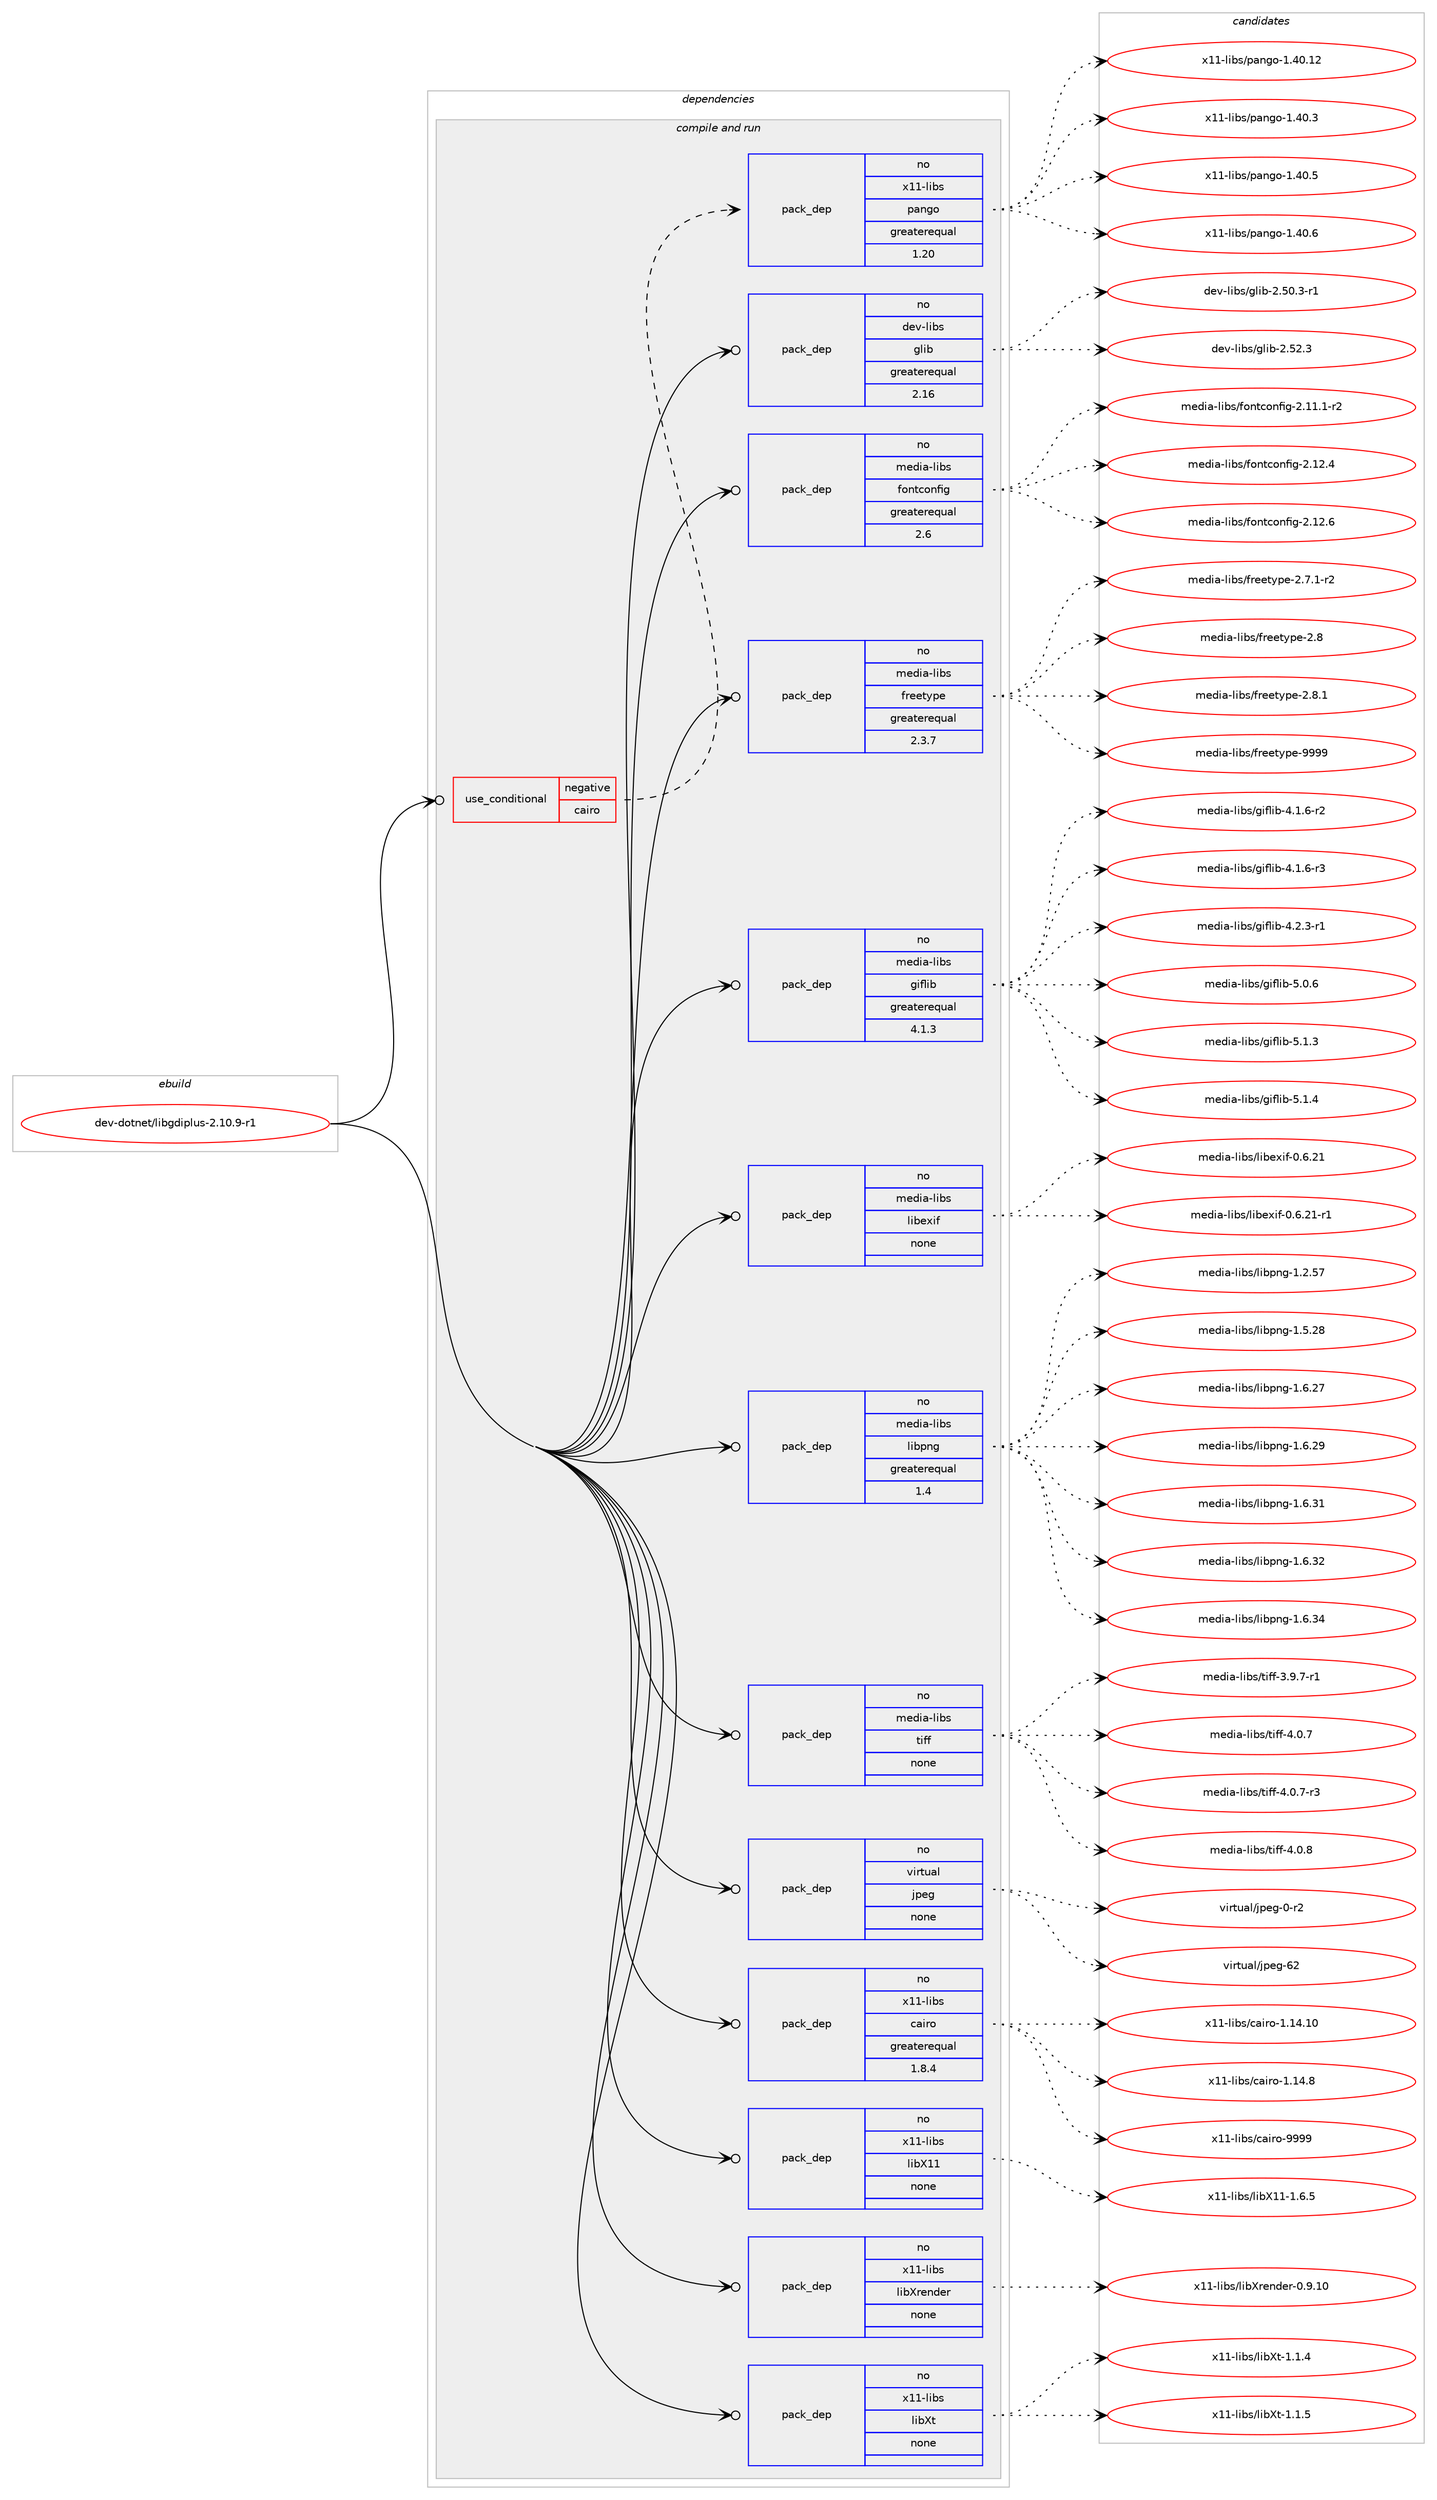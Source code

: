 digraph prolog {

# *************
# Graph options
# *************

newrank=true;
concentrate=true;
compound=true;
graph [rankdir=LR,fontname=Helvetica,fontsize=10,ranksep=1.5];#, ranksep=2.5, nodesep=0.2];
edge  [arrowhead=vee];
node  [fontname=Helvetica,fontsize=10];

# **********
# The ebuild
# **********

subgraph cluster_leftcol {
color=gray;
rank=same;
label=<<i>ebuild</i>>;
id [label="dev-dotnet/libgdiplus-2.10.9-r1", color=red, width=4, href="../dev-dotnet/libgdiplus-2.10.9-r1.svg"];
}

# ****************
# The dependencies
# ****************

subgraph cluster_midcol {
color=gray;
label=<<i>dependencies</i>>;
subgraph cluster_compile {
fillcolor="#eeeeee";
style=filled;
label=<<i>compile</i>>;
}
subgraph cluster_compileandrun {
fillcolor="#eeeeee";
style=filled;
label=<<i>compile and run</i>>;
subgraph cond17468 {
dependency71505 [label=<<TABLE BORDER="0" CELLBORDER="1" CELLSPACING="0" CELLPADDING="4"><TR><TD ROWSPAN="3" CELLPADDING="10">use_conditional</TD></TR><TR><TD>negative</TD></TR><TR><TD>cairo</TD></TR></TABLE>>, shape=none, color=red];
subgraph pack52446 {
dependency71506 [label=<<TABLE BORDER="0" CELLBORDER="1" CELLSPACING="0" CELLPADDING="4" WIDTH="220"><TR><TD ROWSPAN="6" CELLPADDING="30">pack_dep</TD></TR><TR><TD WIDTH="110">no</TD></TR><TR><TD>x11-libs</TD></TR><TR><TD>pango</TD></TR><TR><TD>greaterequal</TD></TR><TR><TD>1.20</TD></TR></TABLE>>, shape=none, color=blue];
}
dependency71505:e -> dependency71506:w [weight=20,style="dashed",arrowhead="vee"];
}
id:e -> dependency71505:w [weight=20,style="solid",arrowhead="odotvee"];
subgraph pack52447 {
dependency71507 [label=<<TABLE BORDER="0" CELLBORDER="1" CELLSPACING="0" CELLPADDING="4" WIDTH="220"><TR><TD ROWSPAN="6" CELLPADDING="30">pack_dep</TD></TR><TR><TD WIDTH="110">no</TD></TR><TR><TD>dev-libs</TD></TR><TR><TD>glib</TD></TR><TR><TD>greaterequal</TD></TR><TR><TD>2.16</TD></TR></TABLE>>, shape=none, color=blue];
}
id:e -> dependency71507:w [weight=20,style="solid",arrowhead="odotvee"];
subgraph pack52448 {
dependency71508 [label=<<TABLE BORDER="0" CELLBORDER="1" CELLSPACING="0" CELLPADDING="4" WIDTH="220"><TR><TD ROWSPAN="6" CELLPADDING="30">pack_dep</TD></TR><TR><TD WIDTH="110">no</TD></TR><TR><TD>media-libs</TD></TR><TR><TD>fontconfig</TD></TR><TR><TD>greaterequal</TD></TR><TR><TD>2.6</TD></TR></TABLE>>, shape=none, color=blue];
}
id:e -> dependency71508:w [weight=20,style="solid",arrowhead="odotvee"];
subgraph pack52449 {
dependency71509 [label=<<TABLE BORDER="0" CELLBORDER="1" CELLSPACING="0" CELLPADDING="4" WIDTH="220"><TR><TD ROWSPAN="6" CELLPADDING="30">pack_dep</TD></TR><TR><TD WIDTH="110">no</TD></TR><TR><TD>media-libs</TD></TR><TR><TD>freetype</TD></TR><TR><TD>greaterequal</TD></TR><TR><TD>2.3.7</TD></TR></TABLE>>, shape=none, color=blue];
}
id:e -> dependency71509:w [weight=20,style="solid",arrowhead="odotvee"];
subgraph pack52450 {
dependency71510 [label=<<TABLE BORDER="0" CELLBORDER="1" CELLSPACING="0" CELLPADDING="4" WIDTH="220"><TR><TD ROWSPAN="6" CELLPADDING="30">pack_dep</TD></TR><TR><TD WIDTH="110">no</TD></TR><TR><TD>media-libs</TD></TR><TR><TD>giflib</TD></TR><TR><TD>greaterequal</TD></TR><TR><TD>4.1.3</TD></TR></TABLE>>, shape=none, color=blue];
}
id:e -> dependency71510:w [weight=20,style="solid",arrowhead="odotvee"];
subgraph pack52451 {
dependency71511 [label=<<TABLE BORDER="0" CELLBORDER="1" CELLSPACING="0" CELLPADDING="4" WIDTH="220"><TR><TD ROWSPAN="6" CELLPADDING="30">pack_dep</TD></TR><TR><TD WIDTH="110">no</TD></TR><TR><TD>media-libs</TD></TR><TR><TD>libexif</TD></TR><TR><TD>none</TD></TR><TR><TD></TD></TR></TABLE>>, shape=none, color=blue];
}
id:e -> dependency71511:w [weight=20,style="solid",arrowhead="odotvee"];
subgraph pack52452 {
dependency71512 [label=<<TABLE BORDER="0" CELLBORDER="1" CELLSPACING="0" CELLPADDING="4" WIDTH="220"><TR><TD ROWSPAN="6" CELLPADDING="30">pack_dep</TD></TR><TR><TD WIDTH="110">no</TD></TR><TR><TD>media-libs</TD></TR><TR><TD>libpng</TD></TR><TR><TD>greaterequal</TD></TR><TR><TD>1.4</TD></TR></TABLE>>, shape=none, color=blue];
}
id:e -> dependency71512:w [weight=20,style="solid",arrowhead="odotvee"];
subgraph pack52453 {
dependency71513 [label=<<TABLE BORDER="0" CELLBORDER="1" CELLSPACING="0" CELLPADDING="4" WIDTH="220"><TR><TD ROWSPAN="6" CELLPADDING="30">pack_dep</TD></TR><TR><TD WIDTH="110">no</TD></TR><TR><TD>media-libs</TD></TR><TR><TD>tiff</TD></TR><TR><TD>none</TD></TR><TR><TD></TD></TR></TABLE>>, shape=none, color=blue];
}
id:e -> dependency71513:w [weight=20,style="solid",arrowhead="odotvee"];
subgraph pack52454 {
dependency71514 [label=<<TABLE BORDER="0" CELLBORDER="1" CELLSPACING="0" CELLPADDING="4" WIDTH="220"><TR><TD ROWSPAN="6" CELLPADDING="30">pack_dep</TD></TR><TR><TD WIDTH="110">no</TD></TR><TR><TD>virtual</TD></TR><TR><TD>jpeg</TD></TR><TR><TD>none</TD></TR><TR><TD></TD></TR></TABLE>>, shape=none, color=blue];
}
id:e -> dependency71514:w [weight=20,style="solid",arrowhead="odotvee"];
subgraph pack52455 {
dependency71515 [label=<<TABLE BORDER="0" CELLBORDER="1" CELLSPACING="0" CELLPADDING="4" WIDTH="220"><TR><TD ROWSPAN="6" CELLPADDING="30">pack_dep</TD></TR><TR><TD WIDTH="110">no</TD></TR><TR><TD>x11-libs</TD></TR><TR><TD>cairo</TD></TR><TR><TD>greaterequal</TD></TR><TR><TD>1.8.4</TD></TR></TABLE>>, shape=none, color=blue];
}
id:e -> dependency71515:w [weight=20,style="solid",arrowhead="odotvee"];
subgraph pack52456 {
dependency71516 [label=<<TABLE BORDER="0" CELLBORDER="1" CELLSPACING="0" CELLPADDING="4" WIDTH="220"><TR><TD ROWSPAN="6" CELLPADDING="30">pack_dep</TD></TR><TR><TD WIDTH="110">no</TD></TR><TR><TD>x11-libs</TD></TR><TR><TD>libX11</TD></TR><TR><TD>none</TD></TR><TR><TD></TD></TR></TABLE>>, shape=none, color=blue];
}
id:e -> dependency71516:w [weight=20,style="solid",arrowhead="odotvee"];
subgraph pack52457 {
dependency71517 [label=<<TABLE BORDER="0" CELLBORDER="1" CELLSPACING="0" CELLPADDING="4" WIDTH="220"><TR><TD ROWSPAN="6" CELLPADDING="30">pack_dep</TD></TR><TR><TD WIDTH="110">no</TD></TR><TR><TD>x11-libs</TD></TR><TR><TD>libXrender</TD></TR><TR><TD>none</TD></TR><TR><TD></TD></TR></TABLE>>, shape=none, color=blue];
}
id:e -> dependency71517:w [weight=20,style="solid",arrowhead="odotvee"];
subgraph pack52458 {
dependency71518 [label=<<TABLE BORDER="0" CELLBORDER="1" CELLSPACING="0" CELLPADDING="4" WIDTH="220"><TR><TD ROWSPAN="6" CELLPADDING="30">pack_dep</TD></TR><TR><TD WIDTH="110">no</TD></TR><TR><TD>x11-libs</TD></TR><TR><TD>libXt</TD></TR><TR><TD>none</TD></TR><TR><TD></TD></TR></TABLE>>, shape=none, color=blue];
}
id:e -> dependency71518:w [weight=20,style="solid",arrowhead="odotvee"];
}
subgraph cluster_run {
fillcolor="#eeeeee";
style=filled;
label=<<i>run</i>>;
}
}

# **************
# The candidates
# **************

subgraph cluster_choices {
rank=same;
color=gray;
label=<<i>candidates</i>>;

subgraph choice52446 {
color=black;
nodesep=1;
choice1204949451081059811547112971101031114549465248464950 [label="x11-libs/pango-1.40.12", color=red, width=4,href="../x11-libs/pango-1.40.12.svg"];
choice12049494510810598115471129711010311145494652484651 [label="x11-libs/pango-1.40.3", color=red, width=4,href="../x11-libs/pango-1.40.3.svg"];
choice12049494510810598115471129711010311145494652484653 [label="x11-libs/pango-1.40.5", color=red, width=4,href="../x11-libs/pango-1.40.5.svg"];
choice12049494510810598115471129711010311145494652484654 [label="x11-libs/pango-1.40.6", color=red, width=4,href="../x11-libs/pango-1.40.6.svg"];
dependency71506:e -> choice1204949451081059811547112971101031114549465248464950:w [style=dotted,weight="100"];
dependency71506:e -> choice12049494510810598115471129711010311145494652484651:w [style=dotted,weight="100"];
dependency71506:e -> choice12049494510810598115471129711010311145494652484653:w [style=dotted,weight="100"];
dependency71506:e -> choice12049494510810598115471129711010311145494652484654:w [style=dotted,weight="100"];
}
subgraph choice52447 {
color=black;
nodesep=1;
choice10010111845108105981154710310810598455046534846514511449 [label="dev-libs/glib-2.50.3-r1", color=red, width=4,href="../dev-libs/glib-2.50.3-r1.svg"];
choice1001011184510810598115471031081059845504653504651 [label="dev-libs/glib-2.52.3", color=red, width=4,href="../dev-libs/glib-2.52.3.svg"];
dependency71507:e -> choice10010111845108105981154710310810598455046534846514511449:w [style=dotted,weight="100"];
dependency71507:e -> choice1001011184510810598115471031081059845504653504651:w [style=dotted,weight="100"];
}
subgraph choice52448 {
color=black;
nodesep=1;
choice1091011001059745108105981154710211111011699111110102105103455046494946494511450 [label="media-libs/fontconfig-2.11.1-r2", color=red, width=4,href="../media-libs/fontconfig-2.11.1-r2.svg"];
choice109101100105974510810598115471021111101169911111010210510345504649504652 [label="media-libs/fontconfig-2.12.4", color=red, width=4,href="../media-libs/fontconfig-2.12.4.svg"];
choice109101100105974510810598115471021111101169911111010210510345504649504654 [label="media-libs/fontconfig-2.12.6", color=red, width=4,href="../media-libs/fontconfig-2.12.6.svg"];
dependency71508:e -> choice1091011001059745108105981154710211111011699111110102105103455046494946494511450:w [style=dotted,weight="100"];
dependency71508:e -> choice109101100105974510810598115471021111101169911111010210510345504649504652:w [style=dotted,weight="100"];
dependency71508:e -> choice109101100105974510810598115471021111101169911111010210510345504649504654:w [style=dotted,weight="100"];
}
subgraph choice52449 {
color=black;
nodesep=1;
choice109101100105974510810598115471021141011011161211121014550465546494511450 [label="media-libs/freetype-2.7.1-r2", color=red, width=4,href="../media-libs/freetype-2.7.1-r2.svg"];
choice1091011001059745108105981154710211410110111612111210145504656 [label="media-libs/freetype-2.8", color=red, width=4,href="../media-libs/freetype-2.8.svg"];
choice10910110010597451081059811547102114101101116121112101455046564649 [label="media-libs/freetype-2.8.1", color=red, width=4,href="../media-libs/freetype-2.8.1.svg"];
choice109101100105974510810598115471021141011011161211121014557575757 [label="media-libs/freetype-9999", color=red, width=4,href="../media-libs/freetype-9999.svg"];
dependency71509:e -> choice109101100105974510810598115471021141011011161211121014550465546494511450:w [style=dotted,weight="100"];
dependency71509:e -> choice1091011001059745108105981154710211410110111612111210145504656:w [style=dotted,weight="100"];
dependency71509:e -> choice10910110010597451081059811547102114101101116121112101455046564649:w [style=dotted,weight="100"];
dependency71509:e -> choice109101100105974510810598115471021141011011161211121014557575757:w [style=dotted,weight="100"];
}
subgraph choice52450 {
color=black;
nodesep=1;
choice10910110010597451081059811547103105102108105984552464946544511450 [label="media-libs/giflib-4.1.6-r2", color=red, width=4,href="../media-libs/giflib-4.1.6-r2.svg"];
choice10910110010597451081059811547103105102108105984552464946544511451 [label="media-libs/giflib-4.1.6-r3", color=red, width=4,href="../media-libs/giflib-4.1.6-r3.svg"];
choice10910110010597451081059811547103105102108105984552465046514511449 [label="media-libs/giflib-4.2.3-r1", color=red, width=4,href="../media-libs/giflib-4.2.3-r1.svg"];
choice1091011001059745108105981154710310510210810598455346484654 [label="media-libs/giflib-5.0.6", color=red, width=4,href="../media-libs/giflib-5.0.6.svg"];
choice1091011001059745108105981154710310510210810598455346494651 [label="media-libs/giflib-5.1.3", color=red, width=4,href="../media-libs/giflib-5.1.3.svg"];
choice1091011001059745108105981154710310510210810598455346494652 [label="media-libs/giflib-5.1.4", color=red, width=4,href="../media-libs/giflib-5.1.4.svg"];
dependency71510:e -> choice10910110010597451081059811547103105102108105984552464946544511450:w [style=dotted,weight="100"];
dependency71510:e -> choice10910110010597451081059811547103105102108105984552464946544511451:w [style=dotted,weight="100"];
dependency71510:e -> choice10910110010597451081059811547103105102108105984552465046514511449:w [style=dotted,weight="100"];
dependency71510:e -> choice1091011001059745108105981154710310510210810598455346484654:w [style=dotted,weight="100"];
dependency71510:e -> choice1091011001059745108105981154710310510210810598455346494651:w [style=dotted,weight="100"];
dependency71510:e -> choice1091011001059745108105981154710310510210810598455346494652:w [style=dotted,weight="100"];
}
subgraph choice52451 {
color=black;
nodesep=1;
choice109101100105974510810598115471081059810112010510245484654465049 [label="media-libs/libexif-0.6.21", color=red, width=4,href="../media-libs/libexif-0.6.21.svg"];
choice1091011001059745108105981154710810598101120105102454846544650494511449 [label="media-libs/libexif-0.6.21-r1", color=red, width=4,href="../media-libs/libexif-0.6.21-r1.svg"];
dependency71511:e -> choice109101100105974510810598115471081059810112010510245484654465049:w [style=dotted,weight="100"];
dependency71511:e -> choice1091011001059745108105981154710810598101120105102454846544650494511449:w [style=dotted,weight="100"];
}
subgraph choice52452 {
color=black;
nodesep=1;
choice109101100105974510810598115471081059811211010345494650465355 [label="media-libs/libpng-1.2.57", color=red, width=4,href="../media-libs/libpng-1.2.57.svg"];
choice109101100105974510810598115471081059811211010345494653465056 [label="media-libs/libpng-1.5.28", color=red, width=4,href="../media-libs/libpng-1.5.28.svg"];
choice109101100105974510810598115471081059811211010345494654465055 [label="media-libs/libpng-1.6.27", color=red, width=4,href="../media-libs/libpng-1.6.27.svg"];
choice109101100105974510810598115471081059811211010345494654465057 [label="media-libs/libpng-1.6.29", color=red, width=4,href="../media-libs/libpng-1.6.29.svg"];
choice109101100105974510810598115471081059811211010345494654465149 [label="media-libs/libpng-1.6.31", color=red, width=4,href="../media-libs/libpng-1.6.31.svg"];
choice109101100105974510810598115471081059811211010345494654465150 [label="media-libs/libpng-1.6.32", color=red, width=4,href="../media-libs/libpng-1.6.32.svg"];
choice109101100105974510810598115471081059811211010345494654465152 [label="media-libs/libpng-1.6.34", color=red, width=4,href="../media-libs/libpng-1.6.34.svg"];
dependency71512:e -> choice109101100105974510810598115471081059811211010345494650465355:w [style=dotted,weight="100"];
dependency71512:e -> choice109101100105974510810598115471081059811211010345494653465056:w [style=dotted,weight="100"];
dependency71512:e -> choice109101100105974510810598115471081059811211010345494654465055:w [style=dotted,weight="100"];
dependency71512:e -> choice109101100105974510810598115471081059811211010345494654465057:w [style=dotted,weight="100"];
dependency71512:e -> choice109101100105974510810598115471081059811211010345494654465149:w [style=dotted,weight="100"];
dependency71512:e -> choice109101100105974510810598115471081059811211010345494654465150:w [style=dotted,weight="100"];
dependency71512:e -> choice109101100105974510810598115471081059811211010345494654465152:w [style=dotted,weight="100"];
}
subgraph choice52453 {
color=black;
nodesep=1;
choice109101100105974510810598115471161051021024551465746554511449 [label="media-libs/tiff-3.9.7-r1", color=red, width=4,href="../media-libs/tiff-3.9.7-r1.svg"];
choice10910110010597451081059811547116105102102455246484655 [label="media-libs/tiff-4.0.7", color=red, width=4,href="../media-libs/tiff-4.0.7.svg"];
choice109101100105974510810598115471161051021024552464846554511451 [label="media-libs/tiff-4.0.7-r3", color=red, width=4,href="../media-libs/tiff-4.0.7-r3.svg"];
choice10910110010597451081059811547116105102102455246484656 [label="media-libs/tiff-4.0.8", color=red, width=4,href="../media-libs/tiff-4.0.8.svg"];
dependency71513:e -> choice109101100105974510810598115471161051021024551465746554511449:w [style=dotted,weight="100"];
dependency71513:e -> choice10910110010597451081059811547116105102102455246484655:w [style=dotted,weight="100"];
dependency71513:e -> choice109101100105974510810598115471161051021024552464846554511451:w [style=dotted,weight="100"];
dependency71513:e -> choice10910110010597451081059811547116105102102455246484656:w [style=dotted,weight="100"];
}
subgraph choice52454 {
color=black;
nodesep=1;
choice118105114116117971084710611210110345484511450 [label="virtual/jpeg-0-r2", color=red, width=4,href="../virtual/jpeg-0-r2.svg"];
choice1181051141161179710847106112101103455450 [label="virtual/jpeg-62", color=red, width=4,href="../virtual/jpeg-62.svg"];
dependency71514:e -> choice118105114116117971084710611210110345484511450:w [style=dotted,weight="100"];
dependency71514:e -> choice1181051141161179710847106112101103455450:w [style=dotted,weight="100"];
}
subgraph choice52455 {
color=black;
nodesep=1;
choice120494945108105981154799971051141114549464952464948 [label="x11-libs/cairo-1.14.10", color=red, width=4,href="../x11-libs/cairo-1.14.10.svg"];
choice1204949451081059811547999710511411145494649524656 [label="x11-libs/cairo-1.14.8", color=red, width=4,href="../x11-libs/cairo-1.14.8.svg"];
choice120494945108105981154799971051141114557575757 [label="x11-libs/cairo-9999", color=red, width=4,href="../x11-libs/cairo-9999.svg"];
dependency71515:e -> choice120494945108105981154799971051141114549464952464948:w [style=dotted,weight="100"];
dependency71515:e -> choice1204949451081059811547999710511411145494649524656:w [style=dotted,weight="100"];
dependency71515:e -> choice120494945108105981154799971051141114557575757:w [style=dotted,weight="100"];
}
subgraph choice52456 {
color=black;
nodesep=1;
choice120494945108105981154710810598884949454946544653 [label="x11-libs/libX11-1.6.5", color=red, width=4,href="../x11-libs/libX11-1.6.5.svg"];
dependency71516:e -> choice120494945108105981154710810598884949454946544653:w [style=dotted,weight="100"];
}
subgraph choice52457 {
color=black;
nodesep=1;
choice1204949451081059811547108105988811410111010010111445484657464948 [label="x11-libs/libXrender-0.9.10", color=red, width=4,href="../x11-libs/libXrender-0.9.10.svg"];
dependency71517:e -> choice1204949451081059811547108105988811410111010010111445484657464948:w [style=dotted,weight="100"];
}
subgraph choice52458 {
color=black;
nodesep=1;
choice12049494510810598115471081059888116454946494652 [label="x11-libs/libXt-1.1.4", color=red, width=4,href="../x11-libs/libXt-1.1.4.svg"];
choice12049494510810598115471081059888116454946494653 [label="x11-libs/libXt-1.1.5", color=red, width=4,href="../x11-libs/libXt-1.1.5.svg"];
dependency71518:e -> choice12049494510810598115471081059888116454946494652:w [style=dotted,weight="100"];
dependency71518:e -> choice12049494510810598115471081059888116454946494653:w [style=dotted,weight="100"];
}
}

}
